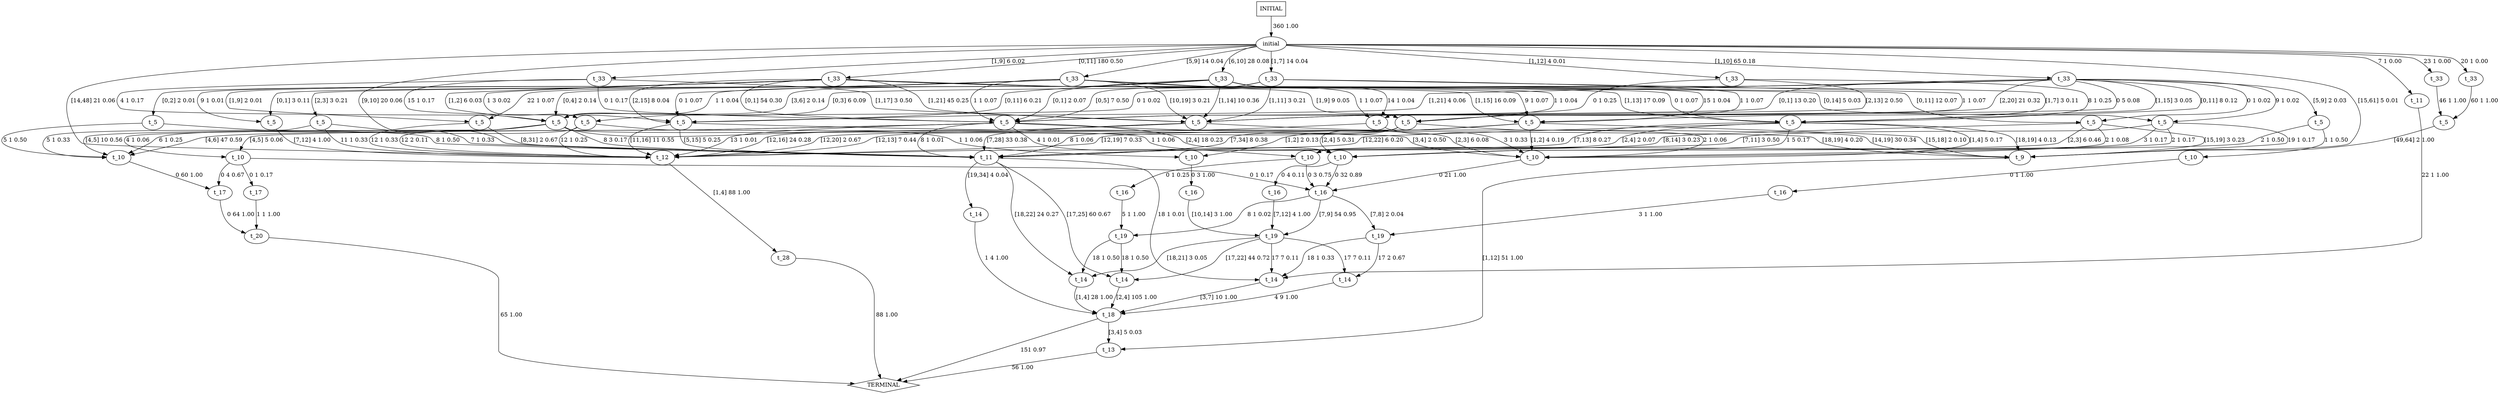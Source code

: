 digraph G {
  0 [label="initial"];
  1 [label="t_10"];
  2 [label="t_10"];
  3 [label="t_10"];
  4 [label="t_10"];
  5 [label="t_10"];
  6 [label="t_10"];
  7 [label="t_10"];
  8 [label="t_11"];
  9 [label="t_11"];
  10 [label="t_12"];
  11 [label="t_13"];
  12 [label="t_14"];
  13 [label="t_14"];
  14 [label="t_14"];
  15 [label="t_14"];
  16 [label="t_14"];
  17 [label="t_16"];
  18 [label="t_16"];
  19 [label="t_16"];
  20 [label="t_16"];
  21 [label="t_16"];
  22 [label="t_17"];
  23 [label="t_17"];
  24 [label="t_18"];
  25 [label="t_19"];
  26 [label="t_19"];
  27 [label="t_19"];
  28 [label="t_20"];
  29 [label="t_28"];
  30 [label="t_33"];
  31 [label="t_33"];
  32 [label="t_33"];
  33 [label="t_33"];
  34 [label="t_33"];
  35 [label="t_33"];
  36 [label="t_33"];
  37 [label="t_33"];
  38 [label="t_33"];
  39 [label="t_5"];
  40 [label="t_5"];
  41 [label="t_5"];
  42 [label="t_5"];
  43 [label="t_5"];
  44 [label="t_5"];
  45 [label="t_5"];
  46 [label="t_5"];
  47 [label="t_5"];
  48 [label="t_5"];
  49 [label="t_5"];
  50 [label="t_5"];
  51 [label="t_5"];
  52 [label="t_5"];
  53 [label="t_5"];
  54 [label="t_5"];
  55 [label="t_5"];
  56 [label="t_9"];
  57 [label="TERMINAL",shape=diamond];
  58 [label="INITIAL",shape=box];
0->8 [label="7 1 0.00"];
0->9 [label="[9,10] 20 0.06"];
0->10 [label="[14,48] 21 0.06"];
0->31 [label="20 1 0.00"];
0->30 [label="23 1 0.00"];
0->32 [label="[1,12] 4 0.01"];
0->33 [label="[1,9] 6 0.02"];
0->34 [label="[1,7] 14 0.04"];
0->36 [label="[5,9] 14 0.04"];
0->35 [label="[6,10] 28 0.08"];
0->37 [label="[1,10] 65 0.18"];
0->38 [label="[0,11] 180 0.50"];
0->56 [label="[15,61] 5 0.01"];
1->17 [label="0 1 1.00"];
2->19 [label="0 3 1.00"];
3->21 [label="0 21 1.00"];
4->23 [label="0 60 1.00"];
5->18 [label="0 1 0.25"];
5->21 [label="0 3 0.75"];
6->20 [label="0 4 0.11"];
6->21 [label="0 32 0.89"];
7->21 [label="0 1 0.17"];
7->22 [label="0 1 0.17"];
7->23 [label="0 4 0.67"];
8->14 [label="22 1 1.00"];
9->14 [label="18 1 0.01"];
9->12 [label="[19,34] 4 0.04"];
9->15 [label="[18,22] 24 0.27"];
9->16 [label="[17,25] 60 0.67"];
10->29 [label="[1,4] 88 1.00"];
11->57 [label=" 56 1.00"];
12->24 [label="1 4 1.00"];
13->24 [label="4 9 1.00"];
14->24 [label="[3,7] 10 1.00"];
15->24 [label="[1,4] 28 1.00"];
16->24 [label="[2,4] 105 1.00"];
17->25 [label="3 1 1.00"];
18->26 [label="5 1 1.00"];
19->27 [label="[10,14] 3 1.00"];
20->27 [label="[7,12] 4 1.00"];
21->26 [label="8 1 0.02"];
21->25 [label="[7,8] 2 0.04"];
21->27 [label="[7,9] 54 0.95"];
22->28 [label="1 1 1.00"];
23->28 [label="0 64 1.00"];
24->11 [label="[3,4] 5 0.03"];
24->57 [label=" 151 0.97"];
25->14 [label="18 1 0.33"];
25->13 [label="17 2 0.67"];
26->16 [label="18 1 0.50"];
26->15 [label="18 1 0.50"];
27->15 [label="[18,21] 3 0.05"];
27->13 [label="17 7 0.11"];
27->14 [label="17 7 0.11"];
27->16 [label="[17,22] 44 0.72"];
28->57 [label=" 65 1.00"];
29->57 [label=" 88 1.00"];
30->40 [label="46 1 1.00"];
31->40 [label="60 1 1.00"];
32->55 [label="0 1 0.25"];
32->54 [label="8 1 0.25"];
32->48 [label="[2,13] 2 0.50"];
33->55 [label="0 1 0.17"];
33->53 [label="4 1 0.17"];
33->47 [label="15 1 0.17"];
33->48 [label="[1,17] 3 0.50"];
34->52 [label="1 1 0.07"];
34->41 [label="1 1 0.07"];
34->53 [label="[3,6] 2 0.14"];
34->48 [label="[1,11] 3 0.21"];
34->55 [label="[0,5] 7 0.50"];
35->53 [label="1 1 0.04"];
35->52 [label="1 1 0.04"];
35->41 [label="14 1 0.04"];
35->51 [label="15 1 0.04"];
35->55 [label="[0,1] 2 0.07"];
35->39 [label="[0,1] 3 0.11"];
35->54 [label="[1,7] 3 0.11"];
35->47 [label="[0,11] 6 0.21"];
35->48 [label="[1,14] 10 0.36"];
36->47 [label="0 1 0.07"];
36->54 [label="0 1 0.07"];
36->41 [label="1 1 0.07"];
36->55 [label="1 1 0.07"];
36->51 [label="9 1 0.07"];
36->44 [label="22 1 0.07"];
36->53 [label="[0,4] 2 0.14"];
36->46 [label="[2,3] 3 0.21"];
36->48 [label="[10,19] 3 0.21"];
37->45 [label="0 1 0.02"];
37->49 [label="0 1 0.02"];
37->50 [label="9 1 0.02"];
37->42 [label="[5,9] 2 0.03"];
37->51 [label="[1,15] 3 0.05"];
37->47 [label="[1,21] 4 0.06"];
37->52 [label="0 5 0.08"];
37->53 [label="[0,3] 6 0.09"];
37->54 [label="[0,11] 8 0.12"];
37->55 [label="[0,1] 13 0.20"];
37->48 [label="[2,20] 21 0.32"];
38->39 [label="9 1 0.01"];
38->43 [label="[0,2] 2 0.01"];
38->44 [label="[1,9] 2 0.01"];
38->45 [label="1 3 0.02"];
38->50 [label="[0,14] 5 0.03"];
38->53 [label="[1,2] 6 0.03"];
38->47 [label="[2,15] 8 0.04"];
38->52 [label="[1,9] 9 0.05"];
38->49 [label="[0,11] 12 0.07"];
38->51 [label="[1,15] 16 0.09"];
38->54 [label="[1,13] 17 0.09"];
38->48 [label="[1,21] 45 0.25"];
38->55 [label="[0,1] 54 0.30"];
39->10 [label="[7,12] 4 1.00"];
40->56 [label="[49,64] 2 1.00"];
41->3 [label="3 1 0.33"];
41->10 [label="[12,20] 2 0.67"];
42->1 [label="1 1 0.50"];
42->6 [label="2 1 0.50"];
43->4 [label="5 1 0.50"];
43->9 [label="8 1 0.50"];
44->9 [label="[8,31] 2 0.67"];
44->10 [label="12 1 0.33"];
45->4 [label="6 1 0.25"];
45->3 [label="[3,4] 2 0.50"];
45->10 [label="12 1 0.25"];
46->4 [label="5 1 0.33"];
46->9 [label="7 1 0.33"];
46->10 [label="11 1 0.33"];
47->9 [label="[5,15] 5 0.25"];
47->10 [label="[11,16] 11 0.55"];
47->56 [label="[18,19] 4 0.20"];
48->9 [label="[7,28] 33 0.38"];
48->10 [label="[12,16] 24 0.28"];
48->56 [label="[14,19] 30 0.34"];
49->3 [label="2 1 0.08"];
49->6 [label="[2,3] 6 0.46"];
49->9 [label="[8,14] 3 0.23"];
49->56 [label="[15,19] 3 0.23"];
50->3 [label="2 1 0.17"];
50->5 [label="3 1 0.17"];
50->9 [label="[7,11] 3 0.50"];
50->56 [label="19 1 0.17"];
51->3 [label="[1,2] 4 0.19"];
51->9 [label="[7,34] 8 0.38"];
51->10 [label="[12,19] 7 0.33"];
51->56 [label="[15,18] 2 0.10"];
52->3 [label="2 1 0.06"];
52->2 [label="[1,2] 2 0.13"];
52->6 [label="[2,4] 5 0.31"];
52->9 [label="8 1 0.06"];
52->10 [label="[12,13] 7 0.44"];
53->2 [label="1 1 0.06"];
53->6 [label="1 1 0.06"];
53->7 [label="4 1 0.06"];
53->4 [label="[4,5] 10 0.56"];
53->9 [label="8 3 0.17"];
53->10 [label="12 2 0.11"];
54->5 [label="[2,4] 2 0.07"];
54->6 [label="1 5 0.17"];
54->3 [label="[1,4] 5 0.17"];
54->9 [label="[7,13] 8 0.27"];
54->10 [label="[12,22] 6 0.20"];
54->56 [label="[18,19] 4 0.13"];
55->5 [label="4 1 0.01"];
55->7 [label="[4,5] 5 0.06"];
55->3 [label="[2,3] 6 0.08"];
55->6 [label="[2,4] 18 0.23"];
55->4 [label="[4,6] 47 0.59"];
55->9 [label="8 1 0.01"];
55->10 [label="13 1 0.01"];
56->11 [label="[1,12] 51 1.00"];
58->0 [label=" 360 1.00"];
}
